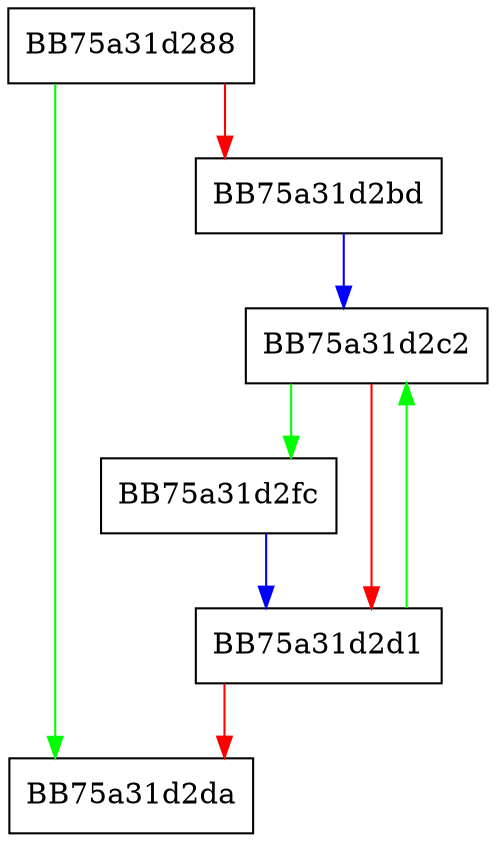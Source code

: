 digraph RegExStringMatch {
  node [shape="box"];
  graph [splines=ortho];
  BB75a31d288 -> BB75a31d2da [color="green"];
  BB75a31d288 -> BB75a31d2bd [color="red"];
  BB75a31d2bd -> BB75a31d2c2 [color="blue"];
  BB75a31d2c2 -> BB75a31d2fc [color="green"];
  BB75a31d2c2 -> BB75a31d2d1 [color="red"];
  BB75a31d2d1 -> BB75a31d2c2 [color="green"];
  BB75a31d2d1 -> BB75a31d2da [color="red"];
  BB75a31d2fc -> BB75a31d2d1 [color="blue"];
}